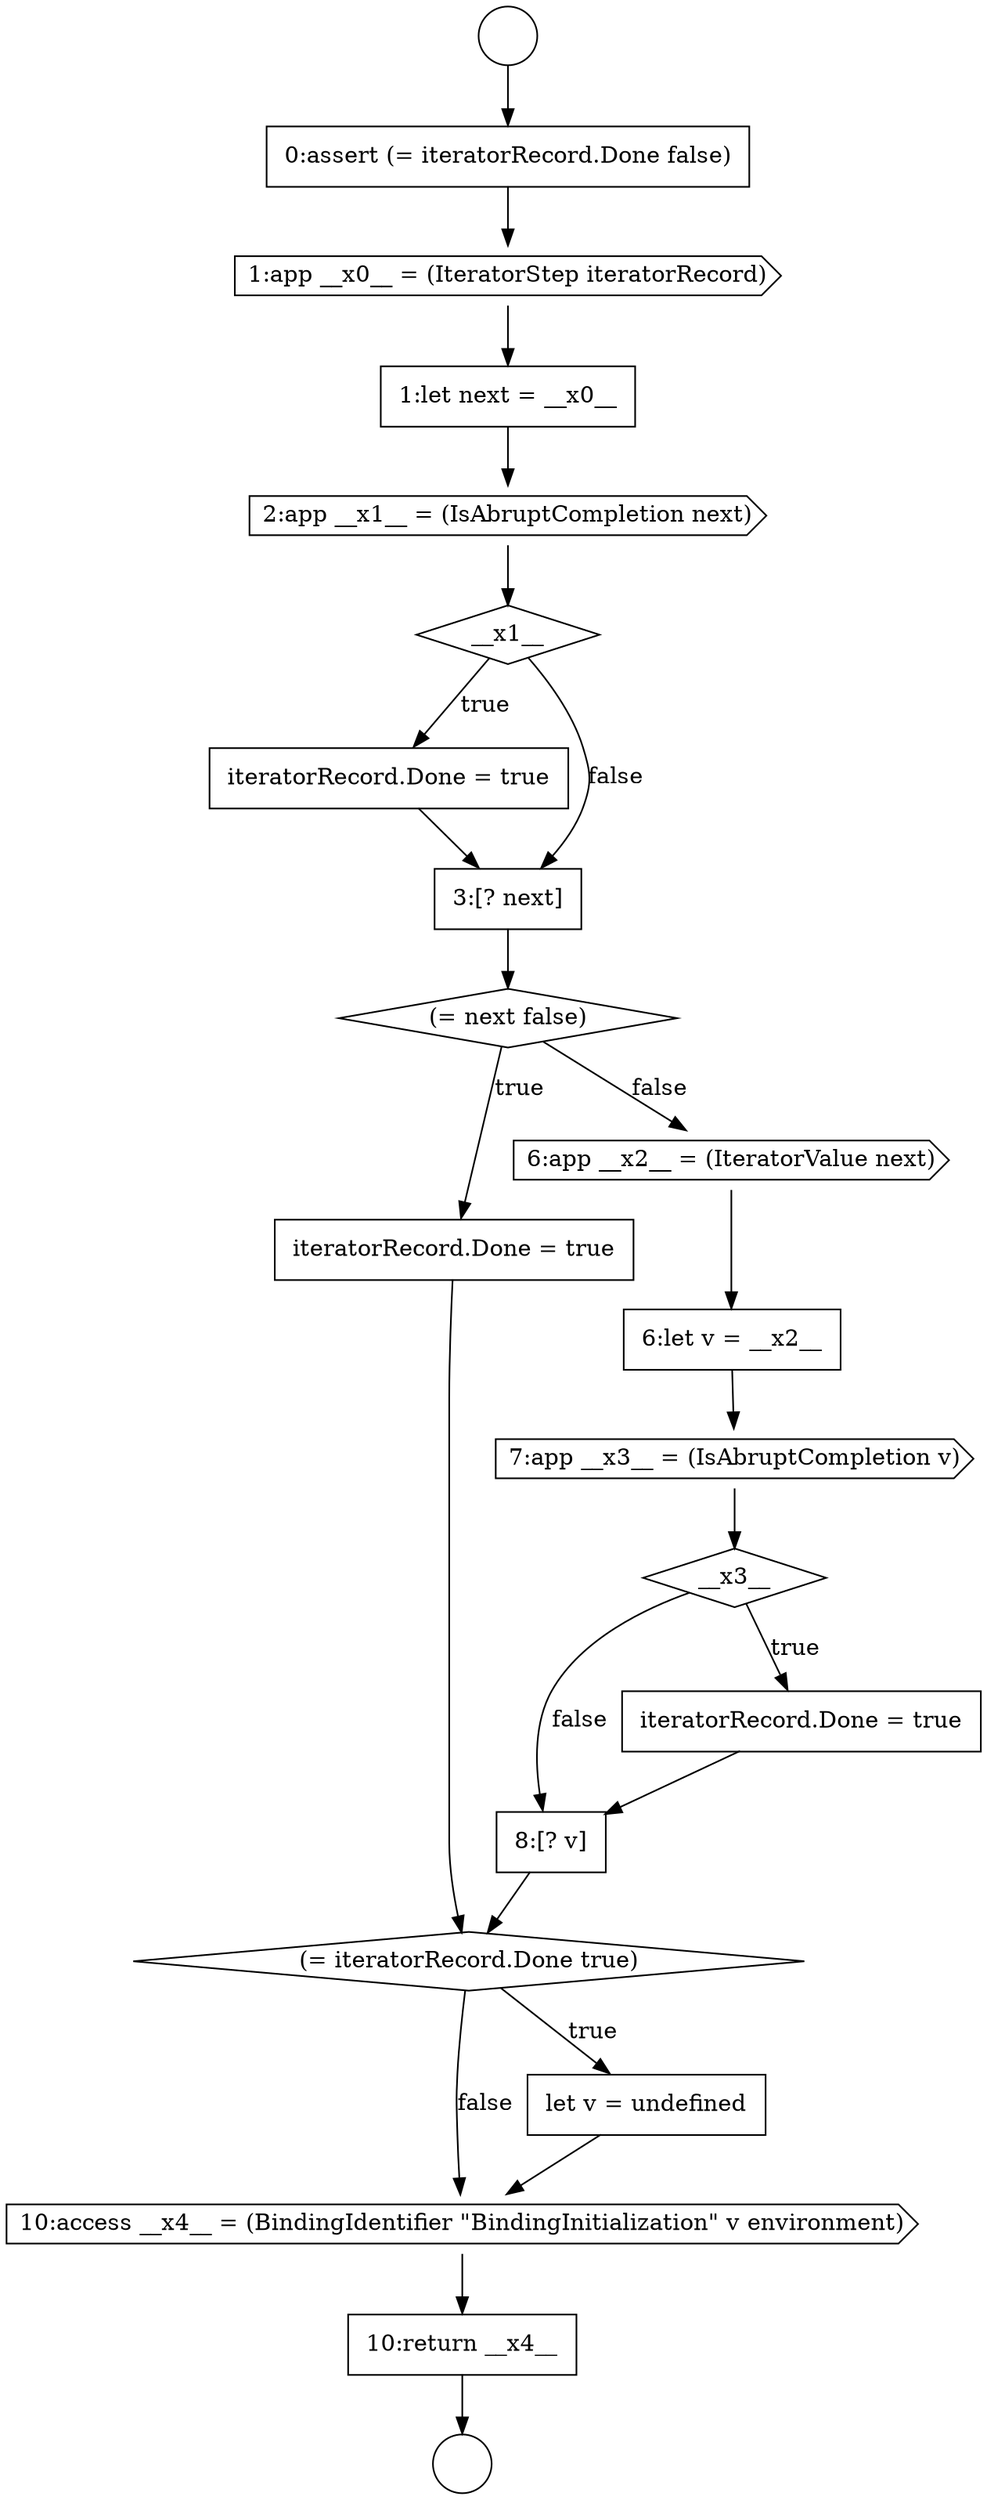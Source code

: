 digraph {
  node9405 [shape=cds, label=<<font color="black">10:access __x4__ = (BindingIdentifier &quot;BindingInitialization&quot; v environment)</font>> color="black" fillcolor="white" style=filled]
  node9400 [shape=diamond, label=<<font color="black">__x3__</font>> color="black" fillcolor="white" style=filled]
  node9391 [shape=cds, label=<<font color="black">2:app __x1__ = (IsAbruptCompletion next)</font>> color="black" fillcolor="white" style=filled]
  node9404 [shape=none, margin=0, label=<<font color="black">
    <table border="0" cellborder="1" cellspacing="0" cellpadding="10">
      <tr><td align="left">let v = undefined</td></tr>
    </table>
  </font>> color="black" fillcolor="white" style=filled]
  node9390 [shape=none, margin=0, label=<<font color="black">
    <table border="0" cellborder="1" cellspacing="0" cellpadding="10">
      <tr><td align="left">1:let next = __x0__</td></tr>
    </table>
  </font>> color="black" fillcolor="white" style=filled]
  node9398 [shape=none, margin=0, label=<<font color="black">
    <table border="0" cellborder="1" cellspacing="0" cellpadding="10">
      <tr><td align="left">6:let v = __x2__</td></tr>
    </table>
  </font>> color="black" fillcolor="white" style=filled]
  node9403 [shape=diamond, label=<<font color="black">(= iteratorRecord.Done true)</font>> color="black" fillcolor="white" style=filled]
  node9386 [shape=circle label=" " color="black" fillcolor="white" style=filled]
  node9406 [shape=none, margin=0, label=<<font color="black">
    <table border="0" cellborder="1" cellspacing="0" cellpadding="10">
      <tr><td align="left">10:return __x4__</td></tr>
    </table>
  </font>> color="black" fillcolor="white" style=filled]
  node9393 [shape=none, margin=0, label=<<font color="black">
    <table border="0" cellborder="1" cellspacing="0" cellpadding="10">
      <tr><td align="left">iteratorRecord.Done = true</td></tr>
    </table>
  </font>> color="black" fillcolor="white" style=filled]
  node9402 [shape=none, margin=0, label=<<font color="black">
    <table border="0" cellborder="1" cellspacing="0" cellpadding="10">
      <tr><td align="left">8:[? v]</td></tr>
    </table>
  </font>> color="black" fillcolor="white" style=filled]
  node9399 [shape=cds, label=<<font color="black">7:app __x3__ = (IsAbruptCompletion v)</font>> color="black" fillcolor="white" style=filled]
  node9396 [shape=none, margin=0, label=<<font color="black">
    <table border="0" cellborder="1" cellspacing="0" cellpadding="10">
      <tr><td align="left">iteratorRecord.Done = true</td></tr>
    </table>
  </font>> color="black" fillcolor="white" style=filled]
  node9394 [shape=none, margin=0, label=<<font color="black">
    <table border="0" cellborder="1" cellspacing="0" cellpadding="10">
      <tr><td align="left">3:[? next]</td></tr>
    </table>
  </font>> color="black" fillcolor="white" style=filled]
  node9401 [shape=none, margin=0, label=<<font color="black">
    <table border="0" cellborder="1" cellspacing="0" cellpadding="10">
      <tr><td align="left">iteratorRecord.Done = true</td></tr>
    </table>
  </font>> color="black" fillcolor="white" style=filled]
  node9388 [shape=none, margin=0, label=<<font color="black">
    <table border="0" cellborder="1" cellspacing="0" cellpadding="10">
      <tr><td align="left">0:assert (= iteratorRecord.Done false)</td></tr>
    </table>
  </font>> color="black" fillcolor="white" style=filled]
  node9397 [shape=cds, label=<<font color="black">6:app __x2__ = (IteratorValue next)</font>> color="black" fillcolor="white" style=filled]
  node9387 [shape=circle label=" " color="black" fillcolor="white" style=filled]
  node9392 [shape=diamond, label=<<font color="black">__x1__</font>> color="black" fillcolor="white" style=filled]
  node9395 [shape=diamond, label=<<font color="black">(= next false)</font>> color="black" fillcolor="white" style=filled]
  node9389 [shape=cds, label=<<font color="black">1:app __x0__ = (IteratorStep iteratorRecord)</font>> color="black" fillcolor="white" style=filled]
  node9392 -> node9393 [label=<<font color="black">true</font>> color="black"]
  node9392 -> node9394 [label=<<font color="black">false</font>> color="black"]
  node9402 -> node9403 [ color="black"]
  node9395 -> node9396 [label=<<font color="black">true</font>> color="black"]
  node9395 -> node9397 [label=<<font color="black">false</font>> color="black"]
  node9397 -> node9398 [ color="black"]
  node9388 -> node9389 [ color="black"]
  node9396 -> node9403 [ color="black"]
  node9393 -> node9394 [ color="black"]
  node9403 -> node9404 [label=<<font color="black">true</font>> color="black"]
  node9403 -> node9405 [label=<<font color="black">false</font>> color="black"]
  node9401 -> node9402 [ color="black"]
  node9398 -> node9399 [ color="black"]
  node9386 -> node9388 [ color="black"]
  node9406 -> node9387 [ color="black"]
  node9399 -> node9400 [ color="black"]
  node9389 -> node9390 [ color="black"]
  node9394 -> node9395 [ color="black"]
  node9400 -> node9401 [label=<<font color="black">true</font>> color="black"]
  node9400 -> node9402 [label=<<font color="black">false</font>> color="black"]
  node9390 -> node9391 [ color="black"]
  node9405 -> node9406 [ color="black"]
  node9391 -> node9392 [ color="black"]
  node9404 -> node9405 [ color="black"]
}
